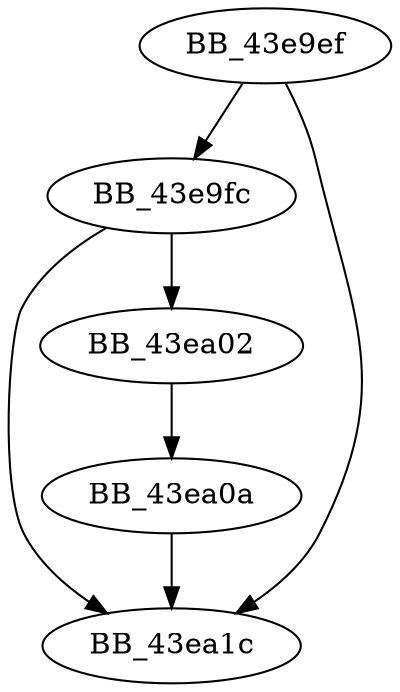 DiGraph __freebuf{
BB_43e9ef->BB_43e9fc
BB_43e9ef->BB_43ea1c
BB_43e9fc->BB_43ea02
BB_43e9fc->BB_43ea1c
BB_43ea02->BB_43ea0a
BB_43ea0a->BB_43ea1c
}

